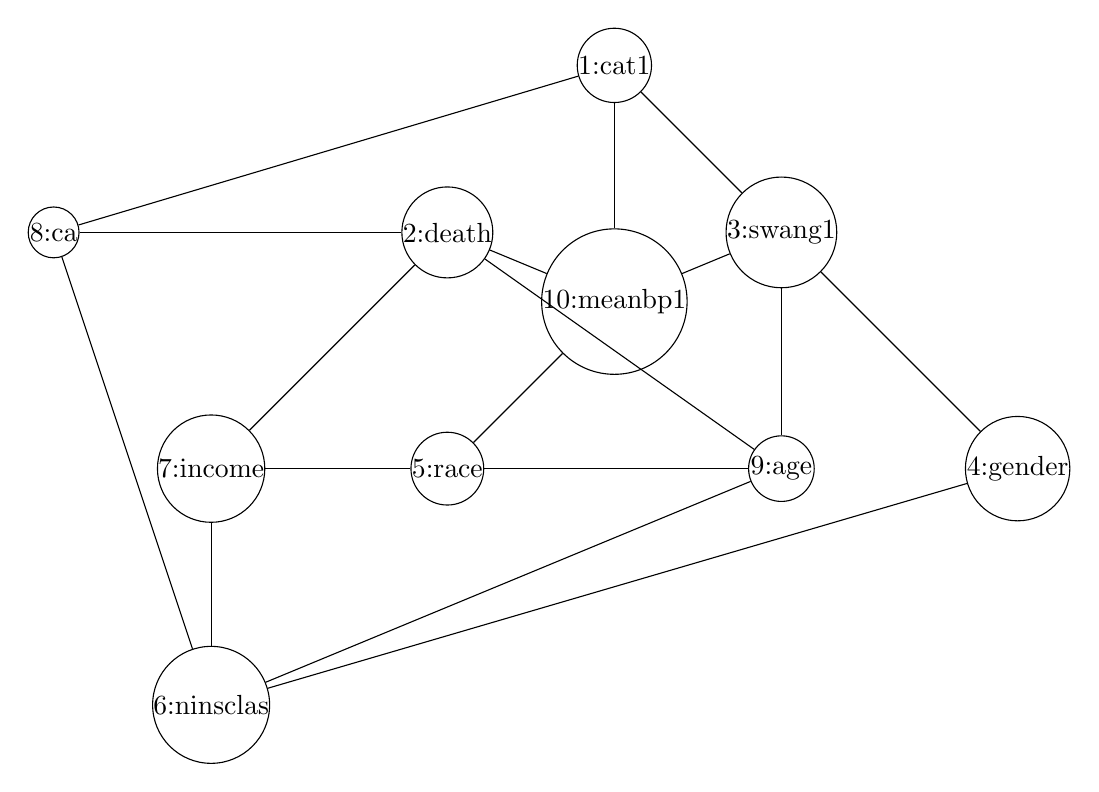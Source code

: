 \begin{tikzpicture}[ball/.style = {circle, draw, align=center, inner sep=0}, node distance=3cm]

\node[ball](1){1:cat1};
\node[ball, below right of=1](3){3:swang1};
\node[ball, below of=1](10){10:meanbp1};
\node[ball, below left of=1](2){2:death};
\node[ball, below right of=10](9){9:age};
\node[ball, below left of=10](5){5:race};

\node[ball, left of=5](7){7:income};

\node[ball, below of=7](6){6:ninsclas};
\node[ball, right of=9](4){4:gender};
\node[ball, left of =2,node distance=5cm](8){8:ca};

\draw [-] (1) to (8);
\draw [-] (1) to (3);
\draw [-] (1) to (10);
\draw [-] (10) to (3);
\draw [-] (2) to (7);
\draw [-] (2) to (8);
\draw [-] (2) to (9);
\draw [-] (2) to (10);
\draw [-] (4) to (3);
\draw [-] (9) to (3);
\draw [-] (4) to (6);
\draw [-] (5) to (7);
\draw [-] (5) to (9);
\draw [-] (5) to (10);
\draw [-] (6) to (7);
\draw [-] (6) to (8);
\draw [-] (6) to (9);



\end{tikzpicture}
